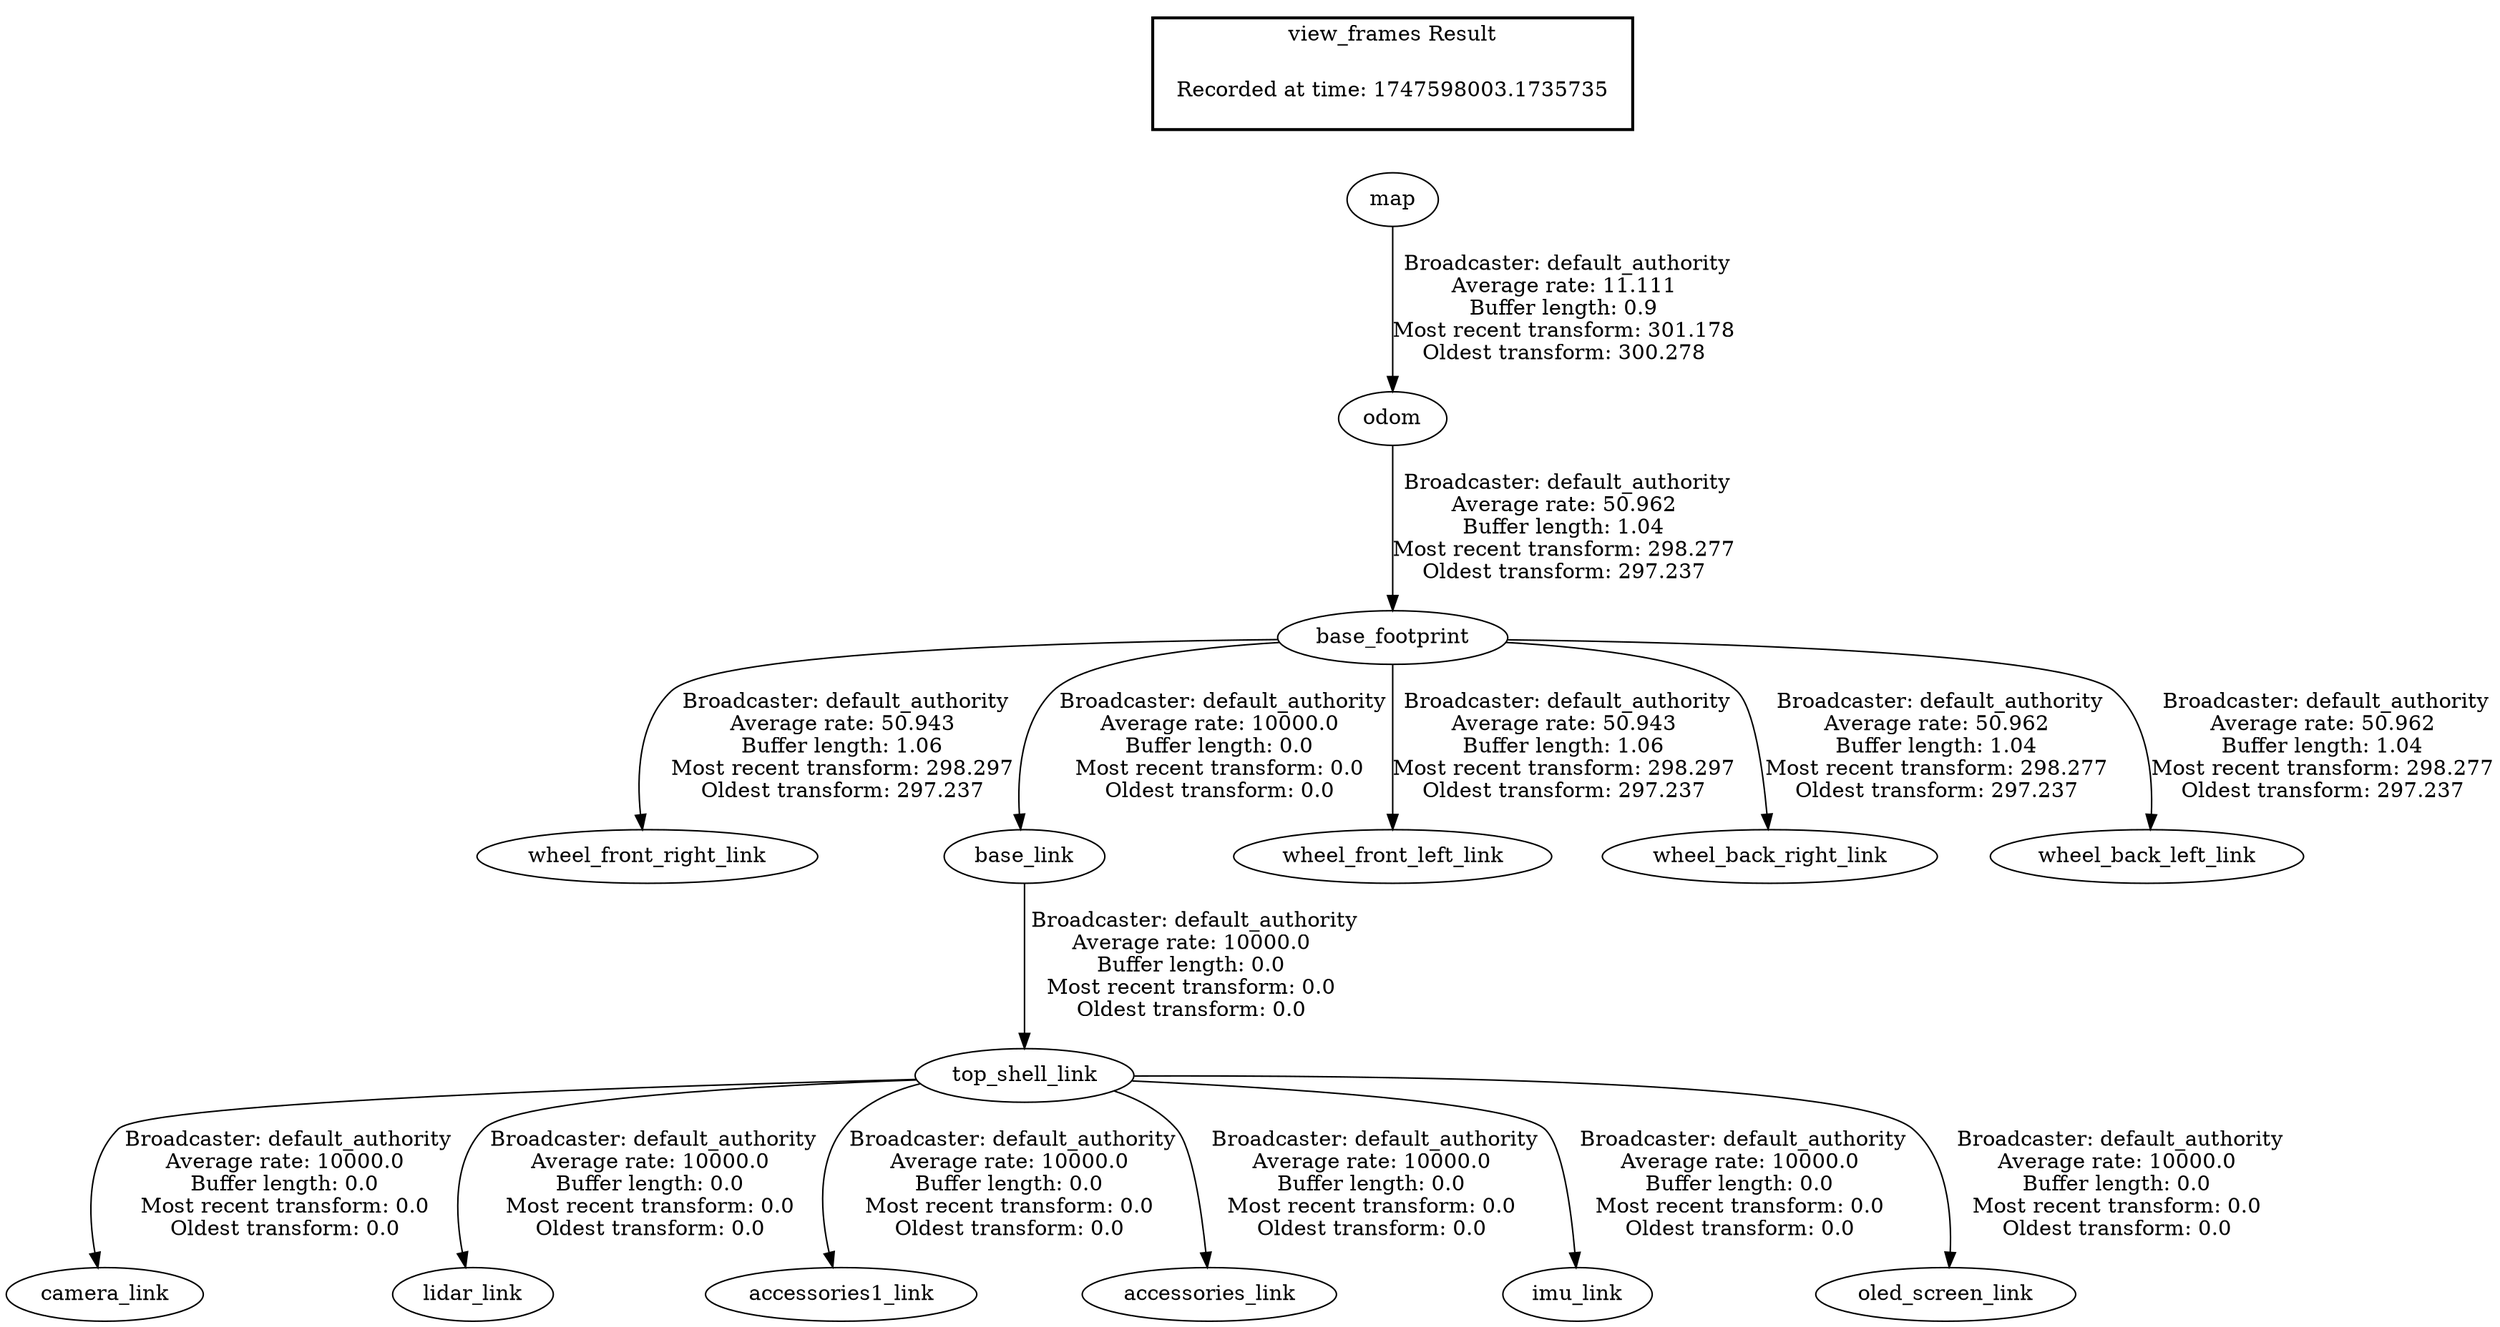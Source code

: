 digraph G {
"base_footprint" -> "wheel_front_right_link"[label=" Broadcaster: default_authority\nAverage rate: 50.943\nBuffer length: 1.06\nMost recent transform: 298.297\nOldest transform: 297.237\n"];
"odom" -> "base_footprint"[label=" Broadcaster: default_authority\nAverage rate: 50.962\nBuffer length: 1.04\nMost recent transform: 298.277\nOldest transform: 297.237\n"];
"base_footprint" -> "base_link"[label=" Broadcaster: default_authority\nAverage rate: 10000.0\nBuffer length: 0.0\nMost recent transform: 0.0\nOldest transform: 0.0\n"];
"base_link" -> "top_shell_link"[label=" Broadcaster: default_authority\nAverage rate: 10000.0\nBuffer length: 0.0\nMost recent transform: 0.0\nOldest transform: 0.0\n"];
"top_shell_link" -> "camera_link"[label=" Broadcaster: default_authority\nAverage rate: 10000.0\nBuffer length: 0.0\nMost recent transform: 0.0\nOldest transform: 0.0\n"];
"top_shell_link" -> "lidar_link"[label=" Broadcaster: default_authority\nAverage rate: 10000.0\nBuffer length: 0.0\nMost recent transform: 0.0\nOldest transform: 0.0\n"];
"top_shell_link" -> "accessories1_link"[label=" Broadcaster: default_authority\nAverage rate: 10000.0\nBuffer length: 0.0\nMost recent transform: 0.0\nOldest transform: 0.0\n"];
"top_shell_link" -> "accessories_link"[label=" Broadcaster: default_authority\nAverage rate: 10000.0\nBuffer length: 0.0\nMost recent transform: 0.0\nOldest transform: 0.0\n"];
"top_shell_link" -> "imu_link"[label=" Broadcaster: default_authority\nAverage rate: 10000.0\nBuffer length: 0.0\nMost recent transform: 0.0\nOldest transform: 0.0\n"];
"top_shell_link" -> "oled_screen_link"[label=" Broadcaster: default_authority\nAverage rate: 10000.0\nBuffer length: 0.0\nMost recent transform: 0.0\nOldest transform: 0.0\n"];
"base_footprint" -> "wheel_front_left_link"[label=" Broadcaster: default_authority\nAverage rate: 50.943\nBuffer length: 1.06\nMost recent transform: 298.297\nOldest transform: 297.237\n"];
"base_footprint" -> "wheel_back_right_link"[label=" Broadcaster: default_authority\nAverage rate: 50.962\nBuffer length: 1.04\nMost recent transform: 298.277\nOldest transform: 297.237\n"];
"base_footprint" -> "wheel_back_left_link"[label=" Broadcaster: default_authority\nAverage rate: 50.962\nBuffer length: 1.04\nMost recent transform: 298.277\nOldest transform: 297.237\n"];
"map" -> "odom"[label=" Broadcaster: default_authority\nAverage rate: 11.111\nBuffer length: 0.9\nMost recent transform: 301.178\nOldest transform: 300.278\n"];
edge [style=invis];
 subgraph cluster_legend { style=bold; color=black; label ="view_frames Result";
"Recorded at time: 1747598003.1735735"[ shape=plaintext ] ;
}->"map";
}